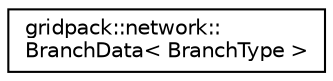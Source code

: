 digraph "Graphical Class Hierarchy"
{
  edge [fontname="Helvetica",fontsize="10",labelfontname="Helvetica",labelfontsize="10"];
  node [fontname="Helvetica",fontsize="10",shape=record];
  rankdir="LR";
  Node1 [label="gridpack::network::\lBranchData\< BranchType \>",height=0.2,width=0.4,color="black", fillcolor="white", style="filled",URL="$classgridpack_1_1network_1_1_branch_data.html"];
}
